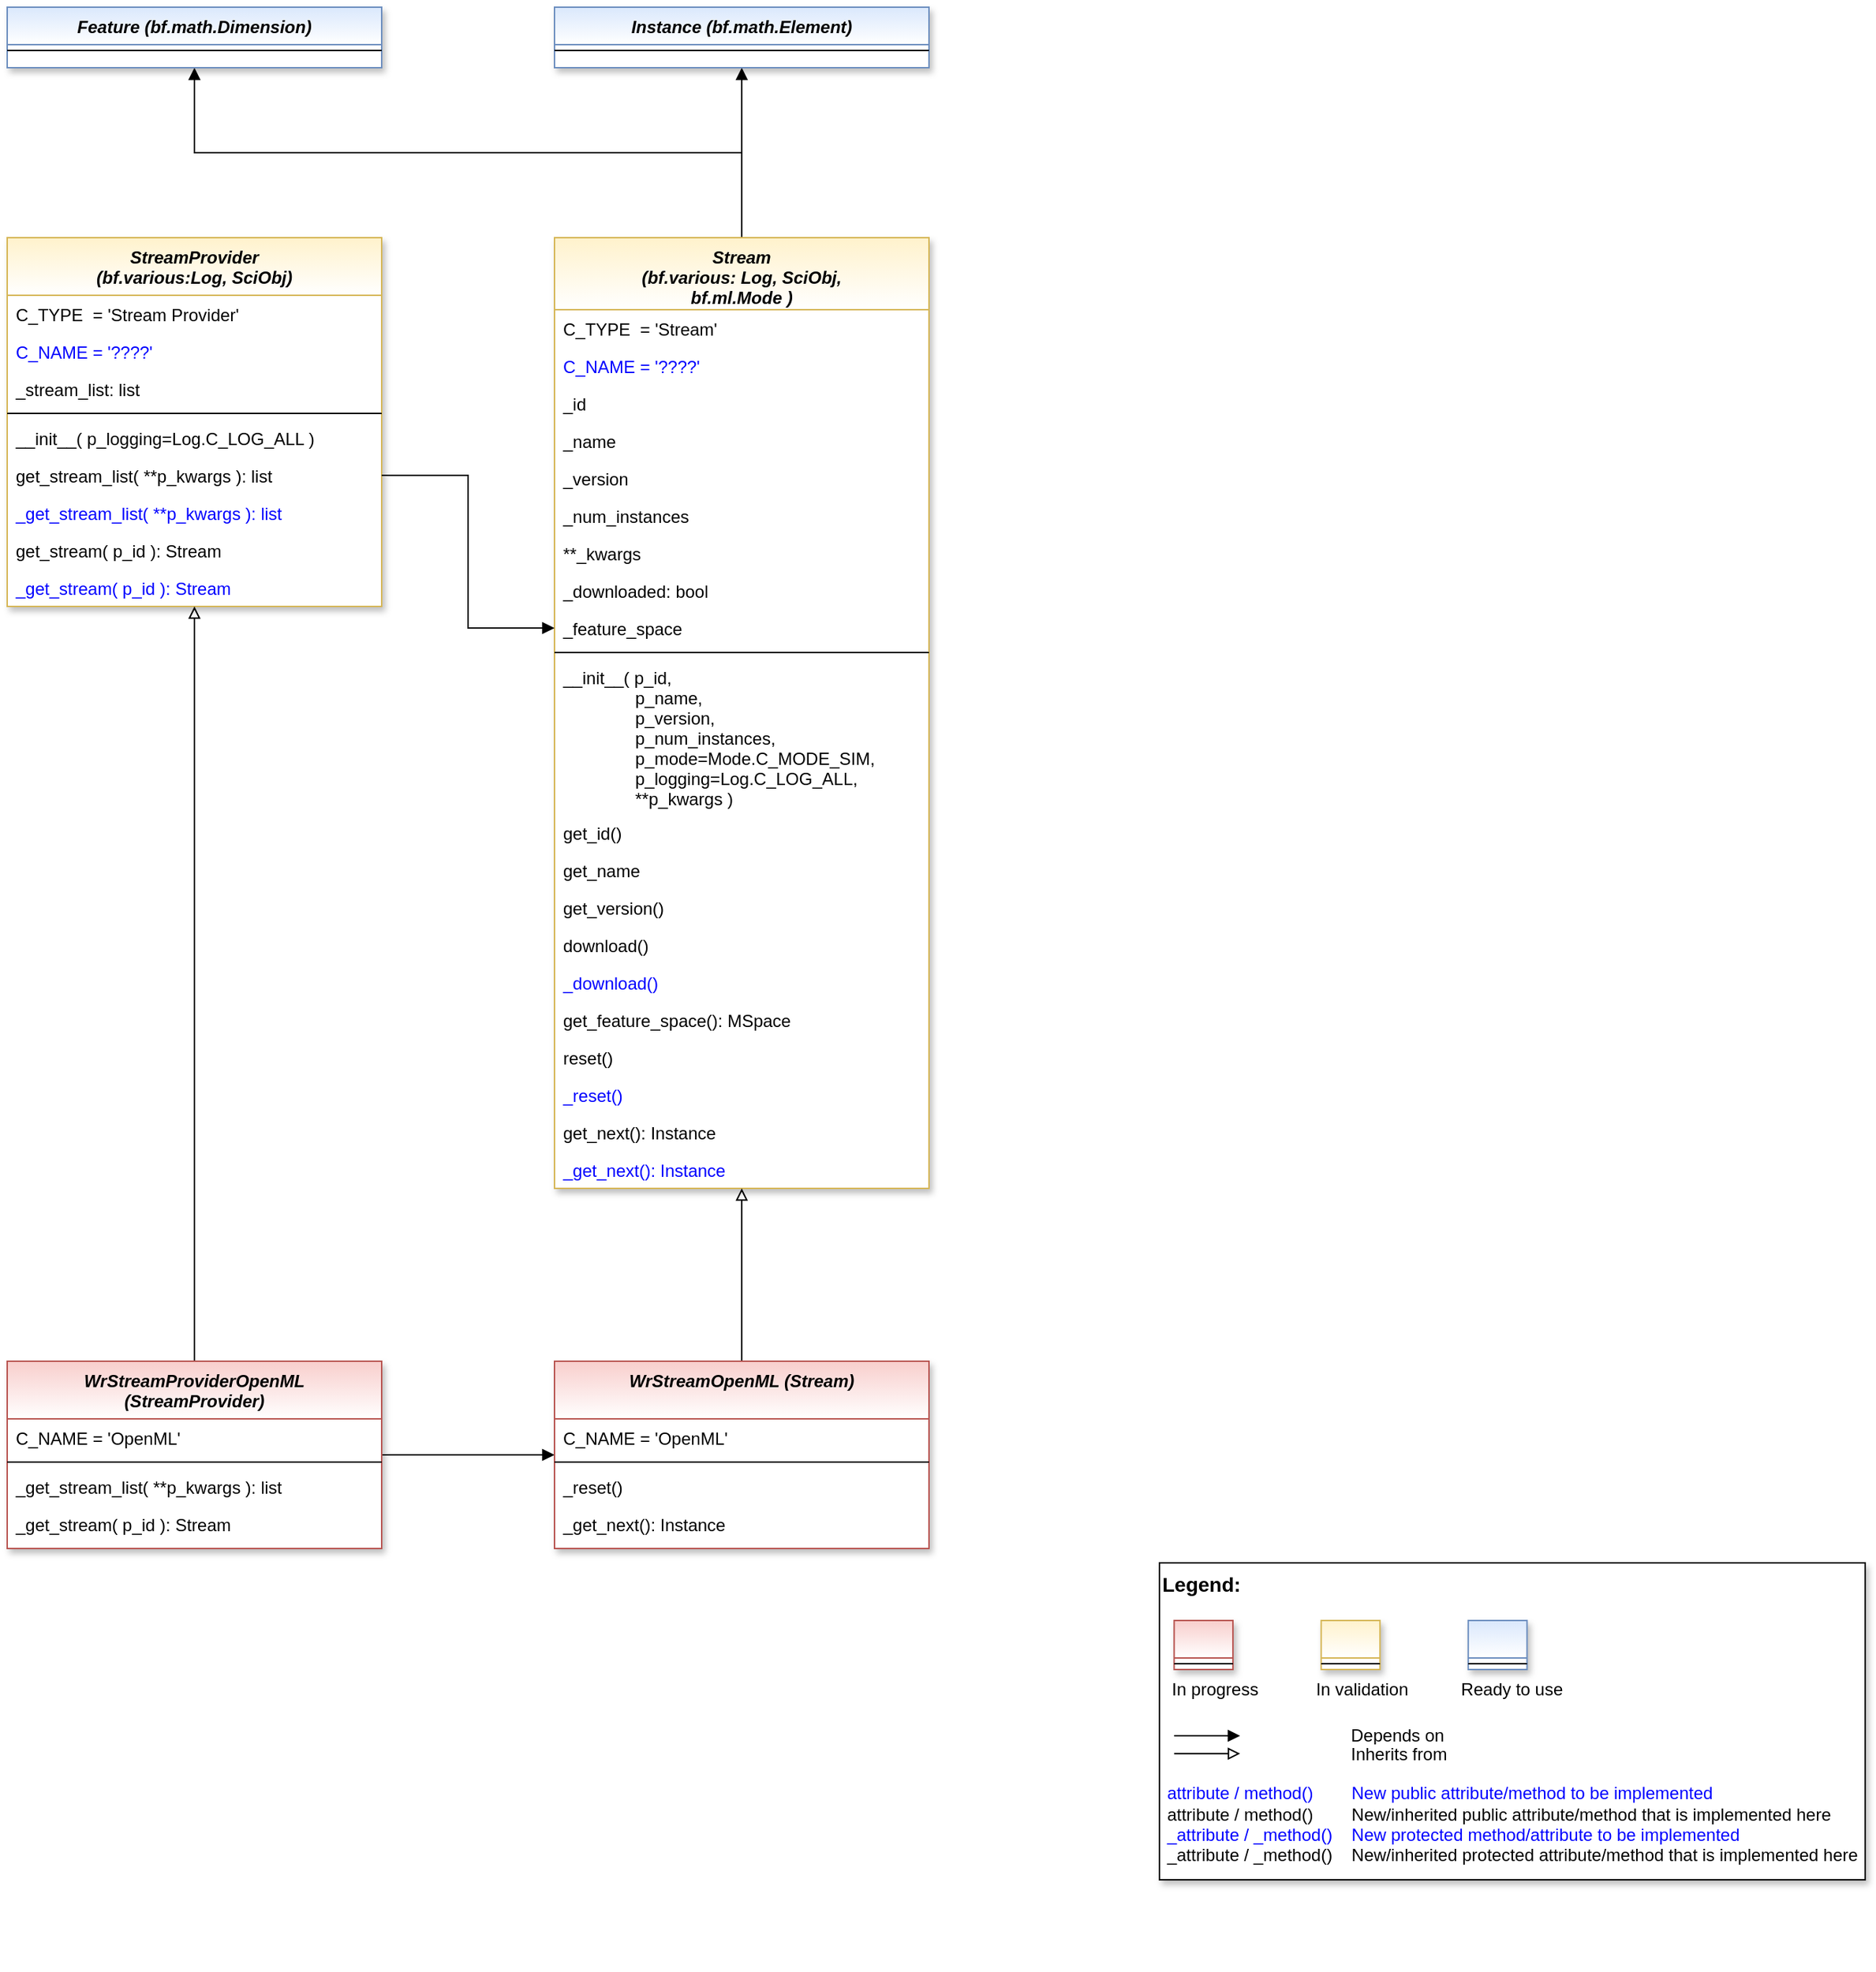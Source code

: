 <mxfile version="17.2.4" type="device"><diagram id="C5RBs43oDa-KdzZeNtuy" name="Page-1"><mxGraphModel dx="2856" dy="1265" grid="1" gridSize="10" guides="1" tooltips="1" connect="1" arrows="1" fold="1" page="1" pageScale="1" pageWidth="2336" pageHeight="1654" math="0" shadow="0"><root><mxCell id="WIyWlLk6GJQsqaUBKTNV-0"/><mxCell id="WIyWlLk6GJQsqaUBKTNV-1" parent="WIyWlLk6GJQsqaUBKTNV-0"/><mxCell id="fcJVb3HREh7NScvAmxeq-0" value="" style="group" parent="WIyWlLk6GJQsqaUBKTNV-1" vertex="1" connectable="0"><mxGeometry x="840" y="1120" width="490" height="220" as="geometry"/></mxCell><mxCell id="fcJVb3HREh7NScvAmxeq-1" value="&lt;font color=&quot;#000000&quot; size=&quot;1&quot;&gt;&lt;b style=&quot;font-size: 14px&quot;&gt;Legend:&lt;br&gt;&lt;/b&gt;&lt;/font&gt;&lt;br&gt;&lt;br&gt;&lt;br&gt;&lt;font color=&quot;#0000ff&quot; style=&quot;font-size: 6px&quot;&gt;&lt;br&gt;&lt;/font&gt;&lt;span style=&quot;color: rgb(0 , 0 , 0)&quot;&gt;&lt;font style=&quot;font-size: 4px&quot;&gt;&amp;nbsp; &amp;nbsp;&lt;/font&gt;&amp;nbsp;In progress&amp;nbsp; &amp;nbsp; &amp;nbsp; &amp;nbsp; &amp;nbsp; &amp;nbsp; In validation&amp;nbsp; &amp;nbsp; &amp;nbsp; &amp;nbsp; &amp;nbsp; &amp;nbsp;Ready to use&lt;/span&gt;&lt;font color=&quot;#000000&quot;&gt;&amp;nbsp;&lt;br&gt;&lt;/font&gt;&lt;font color=&quot;#0000ff&quot;&gt;&lt;br&gt;&lt;br&gt;&lt;br&gt;&lt;br&gt;&amp;nbsp;attribute / method()&amp;nbsp; &amp;nbsp; &amp;nbsp; &amp;nbsp; New public attribute/method to be implemented&lt;/font&gt;&lt;br&gt;&lt;font color=&quot;#000000&quot;&gt;&amp;nbsp;&lt;/font&gt;&lt;font color=&quot;#000000&quot;&gt;attribute / method()&lt;span&gt;&#9;&lt;/span&gt;&amp;nbsp; &amp;nbsp; &amp;nbsp; &amp;nbsp;New/inherited public attribute/method that is implemented here&lt;br&gt;&lt;/font&gt;&lt;font color=&quot;#0000ff&quot;&gt;&amp;nbsp;_attribute /&amp;nbsp;&lt;/font&gt;&lt;font color=&quot;#0000ff&quot;&gt;_method()&amp;nbsp; &amp;nbsp; New protected method/attribute to be implemented&lt;/font&gt;&lt;br&gt;&lt;font color=&quot;#000000&quot;&gt;&amp;nbsp;_attribute / _method()&amp;nbsp; &amp;nbsp; New/inherited protected attribute/method that is implemented here&lt;br&gt;&lt;/font&gt;&lt;font color=&quot;#000000&quot;&gt;&lt;br&gt;&lt;br&gt;&lt;br&gt;&lt;br&gt;&lt;br&gt;&lt;/font&gt;" style="text;html=1;align=left;verticalAlign=top;whiteSpace=wrap;rounded=0;fontColor=#006600;strokeColor=#000000;shadow=1;fillColor=#ffffff;" parent="fcJVb3HREh7NScvAmxeq-0" vertex="1"><mxGeometry width="490.0" height="220" as="geometry"/></mxCell><mxCell id="fcJVb3HREh7NScvAmxeq-2" value="Depends on" style="endArrow=block;html=1;labelPosition=right;verticalLabelPosition=middle;align=left;verticalAlign=middle;endFill=1;fontSize=12;" parent="fcJVb3HREh7NScvAmxeq-0" edge="1"><mxGeometry x="-1623.125" y="-2180" width="51.042" height="50" as="geometry"><mxPoint x="10.208" y="120.003" as="sourcePoint"/><mxPoint x="55.991" y="120.003" as="targetPoint"/><mxPoint x="98" as="offset"/><Array as="points"><mxPoint x="30.625" y="120"/></Array></mxGeometry></mxCell><mxCell id="fcJVb3HREh7NScvAmxeq-3" value="Inherits from" style="endArrow=block;html=1;labelPosition=right;verticalLabelPosition=middle;align=left;verticalAlign=middle;endFill=0;fontSize=12;" parent="fcJVb3HREh7NScvAmxeq-0" edge="1"><mxGeometry x="-1623.125" y="-2180" width="51.042" height="50" as="geometry"><mxPoint x="10.208" y="132.385" as="sourcePoint"/><mxPoint x="55.991" y="132.385" as="targetPoint"/><mxPoint x="98" y="1" as="offset"/></mxGeometry></mxCell><mxCell id="fcJVb3HREh7NScvAmxeq-4" value="" style="swimlane;fontStyle=3;align=center;verticalAlign=top;childLayout=stackLayout;horizontal=1;startSize=26;horizontalStack=0;resizeParent=1;resizeLast=0;collapsible=1;marginBottom=0;rounded=0;shadow=1;strokeWidth=1;fillColor=#f8cecc;strokeColor=#b85450;gradientColor=#ffffff;swimlaneFillColor=#ffffff;" parent="fcJVb3HREh7NScvAmxeq-0" vertex="1"><mxGeometry x="10.208" y="40" width="40.833" height="34" as="geometry"><mxRectangle x="230" y="140" width="160" height="26" as="alternateBounds"/></mxGeometry></mxCell><mxCell id="fcJVb3HREh7NScvAmxeq-5" value="" style="line;html=1;strokeWidth=1;align=left;verticalAlign=middle;spacingTop=-1;spacingLeft=3;spacingRight=3;rotatable=0;labelPosition=right;points=[];portConstraint=eastwest;" parent="fcJVb3HREh7NScvAmxeq-4" vertex="1"><mxGeometry y="26" width="40.833" height="8" as="geometry"/></mxCell><mxCell id="fcJVb3HREh7NScvAmxeq-6" value="" style="swimlane;fontStyle=3;align=center;verticalAlign=top;childLayout=stackLayout;horizontal=1;startSize=26;horizontalStack=0;resizeParent=1;resizeLast=0;collapsible=1;marginBottom=0;rounded=0;shadow=1;strokeWidth=1;fillColor=#fff2cc;strokeColor=#d6b656;gradientColor=#ffffff;swimlaneFillColor=#ffffff;" parent="fcJVb3HREh7NScvAmxeq-0" vertex="1"><mxGeometry x="112.292" y="40" width="40.833" height="34" as="geometry"><mxRectangle x="230" y="140" width="160" height="26" as="alternateBounds"/></mxGeometry></mxCell><mxCell id="fcJVb3HREh7NScvAmxeq-7" value="" style="line;html=1;strokeWidth=1;align=left;verticalAlign=middle;spacingTop=-1;spacingLeft=3;spacingRight=3;rotatable=0;labelPosition=right;points=[];portConstraint=eastwest;" parent="fcJVb3HREh7NScvAmxeq-6" vertex="1"><mxGeometry y="26" width="40.833" height="8" as="geometry"/></mxCell><mxCell id="fcJVb3HREh7NScvAmxeq-8" value="" style="swimlane;fontStyle=3;align=center;verticalAlign=top;childLayout=stackLayout;horizontal=1;startSize=26;horizontalStack=0;resizeParent=1;resizeLast=0;collapsible=1;marginBottom=0;rounded=0;shadow=1;strokeWidth=1;fillColor=#dae8fc;strokeColor=#6c8ebf;gradientColor=#ffffff;swimlaneFillColor=#ffffff;" parent="fcJVb3HREh7NScvAmxeq-0" vertex="1"><mxGeometry x="214.375" y="40" width="40.833" height="34" as="geometry"><mxRectangle x="230" y="140" width="160" height="26" as="alternateBounds"/></mxGeometry></mxCell><mxCell id="fcJVb3HREh7NScvAmxeq-9" value="" style="line;html=1;strokeWidth=1;align=left;verticalAlign=middle;spacingTop=-1;spacingLeft=3;spacingRight=3;rotatable=0;labelPosition=right;points=[];portConstraint=eastwest;" parent="fcJVb3HREh7NScvAmxeq-8" vertex="1"><mxGeometry y="26" width="40.833" height="8" as="geometry"/></mxCell><mxCell id="0HOuc_ZC-lM9Gi3n_zQz-5" style="edgeStyle=orthogonalEdgeStyle;rounded=0;orthogonalLoop=1;jettySize=auto;html=1;entryX=0.5;entryY=1;entryDx=0;entryDy=0;fontColor=#0000FF;endArrow=block;endFill=1;exitX=0.5;exitY=0;exitDx=0;exitDy=0;" parent="WIyWlLk6GJQsqaUBKTNV-1" source="fdyP1tWBDfPf_pqGQ-dC-17" target="fdyP1tWBDfPf_pqGQ-dC-86" edge="1"><mxGeometry relative="1" as="geometry"/></mxCell><mxCell id="0HOuc_ZC-lM9Gi3n_zQz-6" style="edgeStyle=orthogonalEdgeStyle;rounded=0;orthogonalLoop=1;jettySize=auto;html=1;entryX=0.5;entryY=1;entryDx=0;entryDy=0;fontColor=#0000FF;endArrow=block;endFill=1;exitX=0.5;exitY=0;exitDx=0;exitDy=0;" parent="WIyWlLk6GJQsqaUBKTNV-1" source="fdyP1tWBDfPf_pqGQ-dC-17" target="0HOuc_ZC-lM9Gi3n_zQz-2" edge="1"><mxGeometry relative="1" as="geometry"/></mxCell><mxCell id="fdyP1tWBDfPf_pqGQ-dC-17" value="Stream &#10;(bf.various: Log, SciObj,&#10;bf.ml.Mode )" style="swimlane;fontStyle=3;align=center;verticalAlign=top;childLayout=stackLayout;horizontal=1;startSize=50;horizontalStack=0;resizeParent=1;resizeLast=0;collapsible=1;marginBottom=0;rounded=0;shadow=1;strokeWidth=1;fillColor=#fff2cc;strokeColor=#d6b656;swimlaneFillColor=#ffffff;gradientColor=#ffffff;" parent="WIyWlLk6GJQsqaUBKTNV-1" vertex="1"><mxGeometry x="420" y="200" width="260" height="660" as="geometry"><mxRectangle x="230" y="140" width="160" height="26" as="alternateBounds"/></mxGeometry></mxCell><mxCell id="fdyP1tWBDfPf_pqGQ-dC-34" value="C_TYPE  = 'Stream'" style="text;align=left;verticalAlign=top;spacingLeft=4;spacingRight=4;overflow=hidden;rotatable=0;points=[[0,0.5],[1,0.5]];portConstraint=eastwest;" parent="fdyP1tWBDfPf_pqGQ-dC-17" vertex="1"><mxGeometry y="50" width="260" height="26" as="geometry"/></mxCell><mxCell id="fdyP1tWBDfPf_pqGQ-dC-100" value="C_NAME = '????'" style="text;align=left;verticalAlign=top;spacingLeft=4;spacingRight=4;overflow=hidden;rotatable=0;points=[[0,0.5],[1,0.5]];portConstraint=eastwest;fontColor=#0000FF;" parent="fdyP1tWBDfPf_pqGQ-dC-17" vertex="1"><mxGeometry y="76" width="260" height="26" as="geometry"/></mxCell><mxCell id="vPPEOoDW9KpNT7AUMtWx-0" value="_id" style="text;align=left;verticalAlign=top;spacingLeft=4;spacingRight=4;overflow=hidden;rotatable=0;points=[[0,0.5],[1,0.5]];portConstraint=eastwest;" parent="fdyP1tWBDfPf_pqGQ-dC-17" vertex="1"><mxGeometry y="102" width="260" height="26" as="geometry"/></mxCell><mxCell id="vPPEOoDW9KpNT7AUMtWx-1" value="_name" style="text;align=left;verticalAlign=top;spacingLeft=4;spacingRight=4;overflow=hidden;rotatable=0;points=[[0,0.5],[1,0.5]];portConstraint=eastwest;" parent="fdyP1tWBDfPf_pqGQ-dC-17" vertex="1"><mxGeometry y="128" width="260" height="26" as="geometry"/></mxCell><mxCell id="vPPEOoDW9KpNT7AUMtWx-2" value="_version" style="text;align=left;verticalAlign=top;spacingLeft=4;spacingRight=4;overflow=hidden;rotatable=0;points=[[0,0.5],[1,0.5]];portConstraint=eastwest;" parent="fdyP1tWBDfPf_pqGQ-dC-17" vertex="1"><mxGeometry y="154" width="260" height="26" as="geometry"/></mxCell><mxCell id="vPPEOoDW9KpNT7AUMtWx-7" value="_num_instances" style="text;align=left;verticalAlign=top;spacingLeft=4;spacingRight=4;overflow=hidden;rotatable=0;points=[[0,0.5],[1,0.5]];portConstraint=eastwest;" parent="fdyP1tWBDfPf_pqGQ-dC-17" vertex="1"><mxGeometry y="180" width="260" height="26" as="geometry"/></mxCell><mxCell id="0HOuc_ZC-lM9Gi3n_zQz-0" value="**_kwargs" style="text;align=left;verticalAlign=top;spacingLeft=4;spacingRight=4;overflow=hidden;rotatable=0;points=[[0,0.5],[1,0.5]];portConstraint=eastwest;" parent="fdyP1tWBDfPf_pqGQ-dC-17" vertex="1"><mxGeometry y="206" width="260" height="26" as="geometry"/></mxCell><mxCell id="vPPEOoDW9KpNT7AUMtWx-3" value="_downloaded: bool" style="text;align=left;verticalAlign=top;spacingLeft=4;spacingRight=4;overflow=hidden;rotatable=0;points=[[0,0.5],[1,0.5]];portConstraint=eastwest;" parent="fdyP1tWBDfPf_pqGQ-dC-17" vertex="1"><mxGeometry y="232" width="260" height="26" as="geometry"/></mxCell><mxCell id="fdyP1tWBDfPf_pqGQ-dC-101" value="_feature_space" style="text;align=left;verticalAlign=top;spacingLeft=4;spacingRight=4;overflow=hidden;rotatable=0;points=[[0,0.5],[1,0.5]];portConstraint=eastwest;" parent="fdyP1tWBDfPf_pqGQ-dC-17" vertex="1"><mxGeometry y="258" width="260" height="26" as="geometry"/></mxCell><mxCell id="fdyP1tWBDfPf_pqGQ-dC-19" value="" style="line;html=1;strokeWidth=1;align=left;verticalAlign=middle;spacingTop=-1;spacingLeft=3;spacingRight=3;rotatable=0;labelPosition=right;points=[];portConstraint=eastwest;" parent="fdyP1tWBDfPf_pqGQ-dC-17" vertex="1"><mxGeometry y="284" width="260" height="8" as="geometry"/></mxCell><mxCell id="fdyP1tWBDfPf_pqGQ-dC-90" value="__init__( p_id,&#10;               p_name,&#10;               p_version,&#10;               p_num_instances,&#10;               p_mode=Mode.C_MODE_SIM,&#10;               p_logging=Log.C_LOG_ALL,&#10;               **p_kwargs )" style="text;align=left;verticalAlign=top;spacingLeft=4;spacingRight=4;overflow=hidden;rotatable=0;points=[[0,0.5],[1,0.5]];portConstraint=eastwest;" parent="fdyP1tWBDfPf_pqGQ-dC-17" vertex="1"><mxGeometry y="292" width="260" height="108" as="geometry"/></mxCell><mxCell id="vPPEOoDW9KpNT7AUMtWx-4" value="get_id()" style="text;align=left;verticalAlign=top;spacingLeft=4;spacingRight=4;overflow=hidden;rotatable=0;points=[[0,0.5],[1,0.5]];portConstraint=eastwest;" parent="fdyP1tWBDfPf_pqGQ-dC-17" vertex="1"><mxGeometry y="400" width="260" height="26" as="geometry"/></mxCell><mxCell id="vPPEOoDW9KpNT7AUMtWx-6" value="get_name" style="text;align=left;verticalAlign=top;spacingLeft=4;spacingRight=4;overflow=hidden;rotatable=0;points=[[0,0.5],[1,0.5]];portConstraint=eastwest;" parent="fdyP1tWBDfPf_pqGQ-dC-17" vertex="1"><mxGeometry y="426" width="260" height="26" as="geometry"/></mxCell><mxCell id="vPPEOoDW9KpNT7AUMtWx-5" value="get_version()" style="text;align=left;verticalAlign=top;spacingLeft=4;spacingRight=4;overflow=hidden;rotatable=0;points=[[0,0.5],[1,0.5]];portConstraint=eastwest;" parent="fdyP1tWBDfPf_pqGQ-dC-17" vertex="1"><mxGeometry y="452" width="260" height="26" as="geometry"/></mxCell><mxCell id="vPPEOoDW9KpNT7AUMtWx-8" value="download()" style="text;align=left;verticalAlign=top;spacingLeft=4;spacingRight=4;overflow=hidden;rotatable=0;points=[[0,0.5],[1,0.5]];portConstraint=eastwest;" parent="fdyP1tWBDfPf_pqGQ-dC-17" vertex="1"><mxGeometry y="478" width="260" height="26" as="geometry"/></mxCell><mxCell id="vPPEOoDW9KpNT7AUMtWx-9" value="_download()" style="text;align=left;verticalAlign=top;spacingLeft=4;spacingRight=4;overflow=hidden;rotatable=0;points=[[0,0.5],[1,0.5]];portConstraint=eastwest;fontColor=#0000FF;" parent="fdyP1tWBDfPf_pqGQ-dC-17" vertex="1"><mxGeometry y="504" width="260" height="26" as="geometry"/></mxCell><mxCell id="fdyP1tWBDfPf_pqGQ-dC-99" value="get_feature_space(): MSpace" style="text;align=left;verticalAlign=top;spacingLeft=4;spacingRight=4;overflow=hidden;rotatable=0;points=[[0,0.5],[1,0.5]];portConstraint=eastwest;" parent="fdyP1tWBDfPf_pqGQ-dC-17" vertex="1"><mxGeometry y="530" width="260" height="26" as="geometry"/></mxCell><mxCell id="fdyP1tWBDfPf_pqGQ-dC-119" value="reset()" style="text;align=left;verticalAlign=top;spacingLeft=4;spacingRight=4;overflow=hidden;rotatable=0;points=[[0,0.5],[1,0.5]];portConstraint=eastwest;" parent="fdyP1tWBDfPf_pqGQ-dC-17" vertex="1"><mxGeometry y="556" width="260" height="26" as="geometry"/></mxCell><mxCell id="fdyP1tWBDfPf_pqGQ-dC-120" value="_reset()" style="text;align=left;verticalAlign=top;spacingLeft=4;spacingRight=4;overflow=hidden;rotatable=0;points=[[0,0.5],[1,0.5]];portConstraint=eastwest;fontColor=#0000FF;" parent="fdyP1tWBDfPf_pqGQ-dC-17" vertex="1"><mxGeometry y="582" width="260" height="26" as="geometry"/></mxCell><mxCell id="fdyP1tWBDfPf_pqGQ-dC-20" value="get_next(): Instance" style="text;align=left;verticalAlign=top;spacingLeft=4;spacingRight=4;overflow=hidden;rotatable=0;points=[[0,0.5],[1,0.5]];portConstraint=eastwest;" parent="fdyP1tWBDfPf_pqGQ-dC-17" vertex="1"><mxGeometry y="608" width="260" height="26" as="geometry"/></mxCell><mxCell id="0HOuc_ZC-lM9Gi3n_zQz-4" value="_get_next(): Instance" style="text;align=left;verticalAlign=top;spacingLeft=4;spacingRight=4;overflow=hidden;rotatable=0;points=[[0,0.5],[1,0.5]];portConstraint=eastwest;fontColor=#0000FF;" parent="fdyP1tWBDfPf_pqGQ-dC-17" vertex="1"><mxGeometry y="634" width="260" height="26" as="geometry"/></mxCell><mxCell id="fdyP1tWBDfPf_pqGQ-dC-86" value="Feature (bf.math.Dimension)" style="swimlane;fontStyle=3;align=center;verticalAlign=top;childLayout=stackLayout;horizontal=1;startSize=26;horizontalStack=0;resizeParent=1;resizeLast=0;collapsible=1;marginBottom=0;rounded=0;shadow=1;strokeWidth=1;fillColor=#dae8fc;strokeColor=#6c8ebf;swimlaneFillColor=#ffffff;gradientColor=#ffffff;" parent="WIyWlLk6GJQsqaUBKTNV-1" vertex="1"><mxGeometry x="40" y="40" width="260" height="42" as="geometry"><mxRectangle x="230" y="140" width="160" height="26" as="alternateBounds"/></mxGeometry></mxCell><mxCell id="fdyP1tWBDfPf_pqGQ-dC-89" value="" style="line;html=1;strokeWidth=1;align=left;verticalAlign=middle;spacingTop=-1;spacingLeft=3;spacingRight=3;rotatable=0;labelPosition=right;points=[];portConstraint=eastwest;" parent="fdyP1tWBDfPf_pqGQ-dC-86" vertex="1"><mxGeometry y="26" width="260" height="8" as="geometry"/></mxCell><mxCell id="0HOuc_ZC-lM9Gi3n_zQz-2" value="Instance (bf.math.Element)" style="swimlane;fontStyle=3;align=center;verticalAlign=top;childLayout=stackLayout;horizontal=1;startSize=26;horizontalStack=0;resizeParent=1;resizeLast=0;collapsible=1;marginBottom=0;rounded=0;shadow=1;strokeWidth=1;fillColor=#dae8fc;strokeColor=#6c8ebf;swimlaneFillColor=#ffffff;gradientColor=#ffffff;" parent="WIyWlLk6GJQsqaUBKTNV-1" vertex="1"><mxGeometry x="420" y="40" width="260" height="42" as="geometry"><mxRectangle x="230" y="140" width="160" height="26" as="alternateBounds"/></mxGeometry></mxCell><mxCell id="0HOuc_ZC-lM9Gi3n_zQz-3" value="" style="line;html=1;strokeWidth=1;align=left;verticalAlign=middle;spacingTop=-1;spacingLeft=3;spacingRight=3;rotatable=0;labelPosition=right;points=[];portConstraint=eastwest;" parent="0HOuc_ZC-lM9Gi3n_zQz-2" vertex="1"><mxGeometry y="26" width="260" height="8" as="geometry"/></mxCell><mxCell id="s7eYJnaDh4DdACU20ck2-0" value="StreamProvider &#10;(bf.various:Log, SciObj)" style="swimlane;fontStyle=3;align=center;verticalAlign=top;childLayout=stackLayout;horizontal=1;startSize=40;horizontalStack=0;resizeParent=1;resizeLast=0;collapsible=1;marginBottom=0;rounded=0;shadow=1;strokeWidth=1;fillColor=#fff2cc;strokeColor=#d6b656;swimlaneFillColor=#ffffff;gradientColor=#ffffff;" parent="WIyWlLk6GJQsqaUBKTNV-1" vertex="1"><mxGeometry x="40" y="200" width="260" height="256" as="geometry"><mxRectangle x="230" y="140" width="160" height="26" as="alternateBounds"/></mxGeometry></mxCell><mxCell id="s7eYJnaDh4DdACU20ck2-1" value="C_TYPE  = 'Stream Provider'" style="text;align=left;verticalAlign=top;spacingLeft=4;spacingRight=4;overflow=hidden;rotatable=0;points=[[0,0.5],[1,0.5]];portConstraint=eastwest;" parent="s7eYJnaDh4DdACU20ck2-0" vertex="1"><mxGeometry y="40" width="260" height="26" as="geometry"/></mxCell><mxCell id="s7eYJnaDh4DdACU20ck2-2" value="C_NAME = '????'" style="text;align=left;verticalAlign=top;spacingLeft=4;spacingRight=4;overflow=hidden;rotatable=0;points=[[0,0.5],[1,0.5]];portConstraint=eastwest;fontColor=#0000FF;" parent="s7eYJnaDh4DdACU20ck2-0" vertex="1"><mxGeometry y="66" width="260" height="26" as="geometry"/></mxCell><mxCell id="EQkAqW6r7q-euxEYXLrZ-5" value="_stream_list: list" style="text;align=left;verticalAlign=top;spacingLeft=4;spacingRight=4;overflow=hidden;rotatable=0;points=[[0,0.5],[1,0.5]];portConstraint=eastwest;fontColor=default;" parent="s7eYJnaDh4DdACU20ck2-0" vertex="1"><mxGeometry y="92" width="260" height="26" as="geometry"/></mxCell><mxCell id="s7eYJnaDh4DdACU20ck2-3" value="" style="line;html=1;strokeWidth=1;align=left;verticalAlign=middle;spacingTop=-1;spacingLeft=3;spacingRight=3;rotatable=0;labelPosition=right;points=[];portConstraint=eastwest;" parent="s7eYJnaDh4DdACU20ck2-0" vertex="1"><mxGeometry y="118" width="260" height="8" as="geometry"/></mxCell><mxCell id="s7eYJnaDh4DdACU20ck2-17" value="__init__( p_logging=Log.C_LOG_ALL )" style="text;align=left;verticalAlign=top;spacingLeft=4;spacingRight=4;overflow=hidden;rotatable=0;points=[[0,0.5],[1,0.5]];portConstraint=eastwest;" parent="s7eYJnaDh4DdACU20ck2-0" vertex="1"><mxGeometry y="126" width="260" height="26" as="geometry"/></mxCell><mxCell id="s7eYJnaDh4DdACU20ck2-4" value="get_stream_list( **p_kwargs ): list" style="text;align=left;verticalAlign=top;spacingLeft=4;spacingRight=4;overflow=hidden;rotatable=0;points=[[0,0.5],[1,0.5]];portConstraint=eastwest;" parent="s7eYJnaDh4DdACU20ck2-0" vertex="1"><mxGeometry y="152" width="260" height="26" as="geometry"/></mxCell><mxCell id="s7eYJnaDh4DdACU20ck2-15" value="_get_stream_list( **p_kwargs ): list" style="text;align=left;verticalAlign=top;spacingLeft=4;spacingRight=4;overflow=hidden;rotatable=0;points=[[0,0.5],[1,0.5]];portConstraint=eastwest;fontColor=#0000FF;" parent="s7eYJnaDh4DdACU20ck2-0" vertex="1"><mxGeometry y="178" width="260" height="26" as="geometry"/></mxCell><mxCell id="s7eYJnaDh4DdACU20ck2-5" value="get_stream( p_id ): Stream " style="text;align=left;verticalAlign=top;spacingLeft=4;spacingRight=4;overflow=hidden;rotatable=0;points=[[0,0.5],[1,0.5]];portConstraint=eastwest;" parent="s7eYJnaDh4DdACU20ck2-0" vertex="1"><mxGeometry y="204" width="260" height="26" as="geometry"/></mxCell><mxCell id="s7eYJnaDh4DdACU20ck2-16" value="_get_stream( p_id ): Stream " style="text;align=left;verticalAlign=top;spacingLeft=4;spacingRight=4;overflow=hidden;rotatable=0;points=[[0,0.5],[1,0.5]];portConstraint=eastwest;fontColor=#0000FF;" parent="s7eYJnaDh4DdACU20ck2-0" vertex="1"><mxGeometry y="230" width="260" height="26" as="geometry"/></mxCell><mxCell id="s7eYJnaDh4DdACU20ck2-14" style="edgeStyle=orthogonalEdgeStyle;rounded=0;orthogonalLoop=1;jettySize=auto;html=1;entryX=0;entryY=0.5;entryDx=0;entryDy=0;endArrow=block;endFill=1;exitX=1;exitY=0.5;exitDx=0;exitDy=0;" parent="WIyWlLk6GJQsqaUBKTNV-1" source="s7eYJnaDh4DdACU20ck2-4" target="fdyP1tWBDfPf_pqGQ-dC-101" edge="1"><mxGeometry relative="1" as="geometry"><mxPoint x="300" y="621" as="sourcePoint"/></mxGeometry></mxCell><mxCell id="6KIZsyNkFvf6BareoY1m-18" style="edgeStyle=orthogonalEdgeStyle;rounded=0;orthogonalLoop=1;jettySize=auto;html=1;fontColor=default;endArrow=block;endFill=0;" parent="WIyWlLk6GJQsqaUBKTNV-1" source="6KIZsyNkFvf6BareoY1m-9" target="s7eYJnaDh4DdACU20ck2-0" edge="1"><mxGeometry relative="1" as="geometry"/></mxCell><mxCell id="6KIZsyNkFvf6BareoY1m-28" style="edgeStyle=orthogonalEdgeStyle;rounded=0;orthogonalLoop=1;jettySize=auto;html=1;fontColor=default;endArrow=block;endFill=1;" parent="WIyWlLk6GJQsqaUBKTNV-1" source="6KIZsyNkFvf6BareoY1m-9" target="6KIZsyNkFvf6BareoY1m-19" edge="1"><mxGeometry relative="1" as="geometry"/></mxCell><mxCell id="6KIZsyNkFvf6BareoY1m-9" value="WrStreamProviderOpenML&#10;(StreamProvider)" style="swimlane;fontStyle=3;align=center;verticalAlign=top;childLayout=stackLayout;horizontal=1;startSize=40;horizontalStack=0;resizeParent=1;resizeLast=0;collapsible=1;marginBottom=0;rounded=0;shadow=1;strokeWidth=1;fillColor=#f8cecc;strokeColor=#b85450;swimlaneFillColor=#ffffff;gradientColor=#ffffff;" parent="WIyWlLk6GJQsqaUBKTNV-1" vertex="1"><mxGeometry x="40" y="980" width="260" height="130" as="geometry"><mxRectangle x="230" y="140" width="160" height="26" as="alternateBounds"/></mxGeometry></mxCell><mxCell id="6KIZsyNkFvf6BareoY1m-11" value="C_NAME = 'OpenML'" style="text;align=left;verticalAlign=top;spacingLeft=4;spacingRight=4;overflow=hidden;rotatable=0;points=[[0,0.5],[1,0.5]];portConstraint=eastwest;fontColor=default;" parent="6KIZsyNkFvf6BareoY1m-9" vertex="1"><mxGeometry y="40" width="260" height="26" as="geometry"/></mxCell><mxCell id="6KIZsyNkFvf6BareoY1m-12" value="" style="line;html=1;strokeWidth=1;align=left;verticalAlign=middle;spacingTop=-1;spacingLeft=3;spacingRight=3;rotatable=0;labelPosition=right;points=[];portConstraint=eastwest;" parent="6KIZsyNkFvf6BareoY1m-9" vertex="1"><mxGeometry y="66" width="260" height="8" as="geometry"/></mxCell><mxCell id="6KIZsyNkFvf6BareoY1m-15" value="_get_stream_list( **p_kwargs ): list" style="text;align=left;verticalAlign=top;spacingLeft=4;spacingRight=4;overflow=hidden;rotatable=0;points=[[0,0.5],[1,0.5]];portConstraint=eastwest;fontColor=default;" parent="6KIZsyNkFvf6BareoY1m-9" vertex="1"><mxGeometry y="74" width="260" height="26" as="geometry"/></mxCell><mxCell id="6KIZsyNkFvf6BareoY1m-17" value="_get_stream( p_id ): Stream " style="text;align=left;verticalAlign=top;spacingLeft=4;spacingRight=4;overflow=hidden;rotatable=0;points=[[0,0.5],[1,0.5]];portConstraint=eastwest;fontColor=default;" parent="6KIZsyNkFvf6BareoY1m-9" vertex="1"><mxGeometry y="100" width="260" height="26" as="geometry"/></mxCell><mxCell id="6KIZsyNkFvf6BareoY1m-25" style="edgeStyle=orthogonalEdgeStyle;rounded=0;orthogonalLoop=1;jettySize=auto;html=1;fontColor=default;endArrow=block;endFill=0;entryX=0.5;entryY=1;entryDx=0;entryDy=0;" parent="WIyWlLk6GJQsqaUBKTNV-1" source="6KIZsyNkFvf6BareoY1m-19" target="fdyP1tWBDfPf_pqGQ-dC-17" edge="1"><mxGeometry relative="1" as="geometry"><mxPoint x="460" y="712" as="targetPoint"/></mxGeometry></mxCell><mxCell id="6KIZsyNkFvf6BareoY1m-19" value="WrStreamOpenML (Stream)" style="swimlane;fontStyle=3;align=center;verticalAlign=top;childLayout=stackLayout;horizontal=1;startSize=40;horizontalStack=0;resizeParent=1;resizeLast=0;collapsible=1;marginBottom=0;rounded=0;shadow=1;strokeWidth=1;fillColor=#f8cecc;strokeColor=#b85450;swimlaneFillColor=#ffffff;gradientColor=#ffffff;" parent="WIyWlLk6GJQsqaUBKTNV-1" vertex="1"><mxGeometry x="420" y="980" width="260" height="130" as="geometry"><mxRectangle x="230" y="140" width="160" height="26" as="alternateBounds"/></mxGeometry></mxCell><mxCell id="6KIZsyNkFvf6BareoY1m-21" value="C_NAME = 'OpenML'" style="text;align=left;verticalAlign=top;spacingLeft=4;spacingRight=4;overflow=hidden;rotatable=0;points=[[0,0.5],[1,0.5]];portConstraint=eastwest;fontColor=default;" parent="6KIZsyNkFvf6BareoY1m-19" vertex="1"><mxGeometry y="40" width="260" height="26" as="geometry"/></mxCell><mxCell id="6KIZsyNkFvf6BareoY1m-22" value="" style="line;html=1;strokeWidth=1;align=left;verticalAlign=middle;spacingTop=-1;spacingLeft=3;spacingRight=3;rotatable=0;labelPosition=right;points=[];portConstraint=eastwest;" parent="6KIZsyNkFvf6BareoY1m-19" vertex="1"><mxGeometry y="66" width="260" height="8" as="geometry"/></mxCell><mxCell id="6KIZsyNkFvf6BareoY1m-26" value="_reset()" style="text;align=left;verticalAlign=top;spacingLeft=4;spacingRight=4;overflow=hidden;rotatable=0;points=[[0,0.5],[1,0.5]];portConstraint=eastwest;fontColor=default;" parent="6KIZsyNkFvf6BareoY1m-19" vertex="1"><mxGeometry y="74" width="260" height="26" as="geometry"/></mxCell><mxCell id="6KIZsyNkFvf6BareoY1m-27" value="_get_next(): Instance" style="text;align=left;verticalAlign=top;spacingLeft=4;spacingRight=4;overflow=hidden;rotatable=0;points=[[0,0.5],[1,0.5]];portConstraint=eastwest;fontColor=default;" parent="6KIZsyNkFvf6BareoY1m-19" vertex="1"><mxGeometry y="100" width="260" height="26" as="geometry"/></mxCell></root></mxGraphModel></diagram></mxfile>